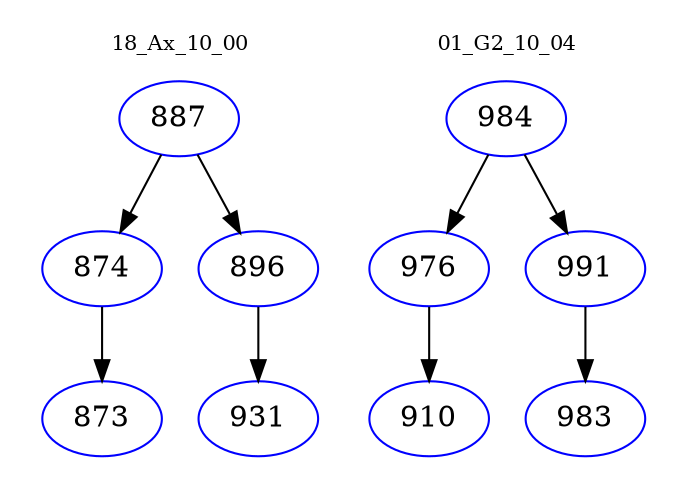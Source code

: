 digraph{
subgraph cluster_0 {
color = white
label = "18_Ax_10_00";
fontsize=10;
T0_887 [label="887", color="blue"]
T0_887 -> T0_874 [color="black"]
T0_874 [label="874", color="blue"]
T0_874 -> T0_873 [color="black"]
T0_873 [label="873", color="blue"]
T0_887 -> T0_896 [color="black"]
T0_896 [label="896", color="blue"]
T0_896 -> T0_931 [color="black"]
T0_931 [label="931", color="blue"]
}
subgraph cluster_1 {
color = white
label = "01_G2_10_04";
fontsize=10;
T1_984 [label="984", color="blue"]
T1_984 -> T1_976 [color="black"]
T1_976 [label="976", color="blue"]
T1_976 -> T1_910 [color="black"]
T1_910 [label="910", color="blue"]
T1_984 -> T1_991 [color="black"]
T1_991 [label="991", color="blue"]
T1_991 -> T1_983 [color="black"]
T1_983 [label="983", color="blue"]
}
}

